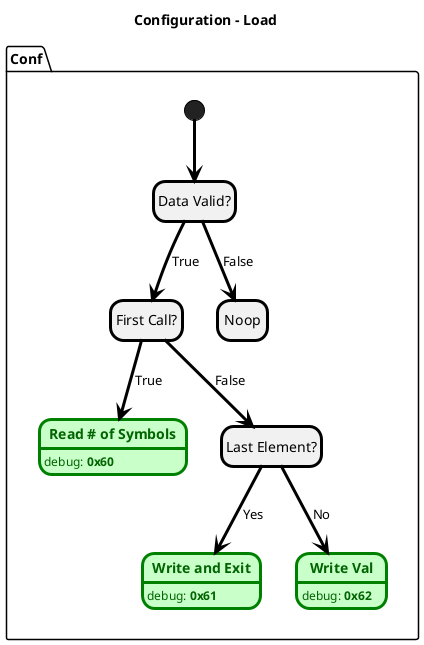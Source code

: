 @startuml 04_conf_load
hide empty description

title Configuration - Load

label Conf.Load[
{{
    hide empty description
        <style> 
    stateDiagram {
        LineColor Black
        LineThickness 3.0
    }
    </style>

    'side_1 -[#green]-> buy_1: Buy
    [*] --> data_valid
    data_valid --> first_call: True
        first_call --> read_count: True
        first_call --> last_element: False
            last_element --> write_n_exit: Yes
            last_element --> write_val: No
    data_valid --> noop: False

    'state "<B>Noop</B>" as noop #TECHNOLOGY;line:green;text:DarkGreen : <color:DarkGreen>debug: <B>0xA2</B></color>
    state "Data Valid?" as data_valid
        state "First Call?" as first_call
            state "<B>Read # of Symbols</B>" as read_count #TECHNOLOGY;line:green;text:DarkGreen : <color:DarkGreen>debug: <B>0x60</B></color>
            state "Last Element?" as last_element
            state "<B>Write and Exit</B>" as write_n_exit #TECHNOLOGY;line:green;text:DarkGreen : <color:DarkGreen>debug: <B>0x61</B></color>
            state "<B>Write Val</B>" as write_val #TECHNOLOGY;line:green;text:DarkGreen : <color:DarkGreen>debug: <B>0x62</B></color>
        state "Noop" as noop
}}
]
@enduml